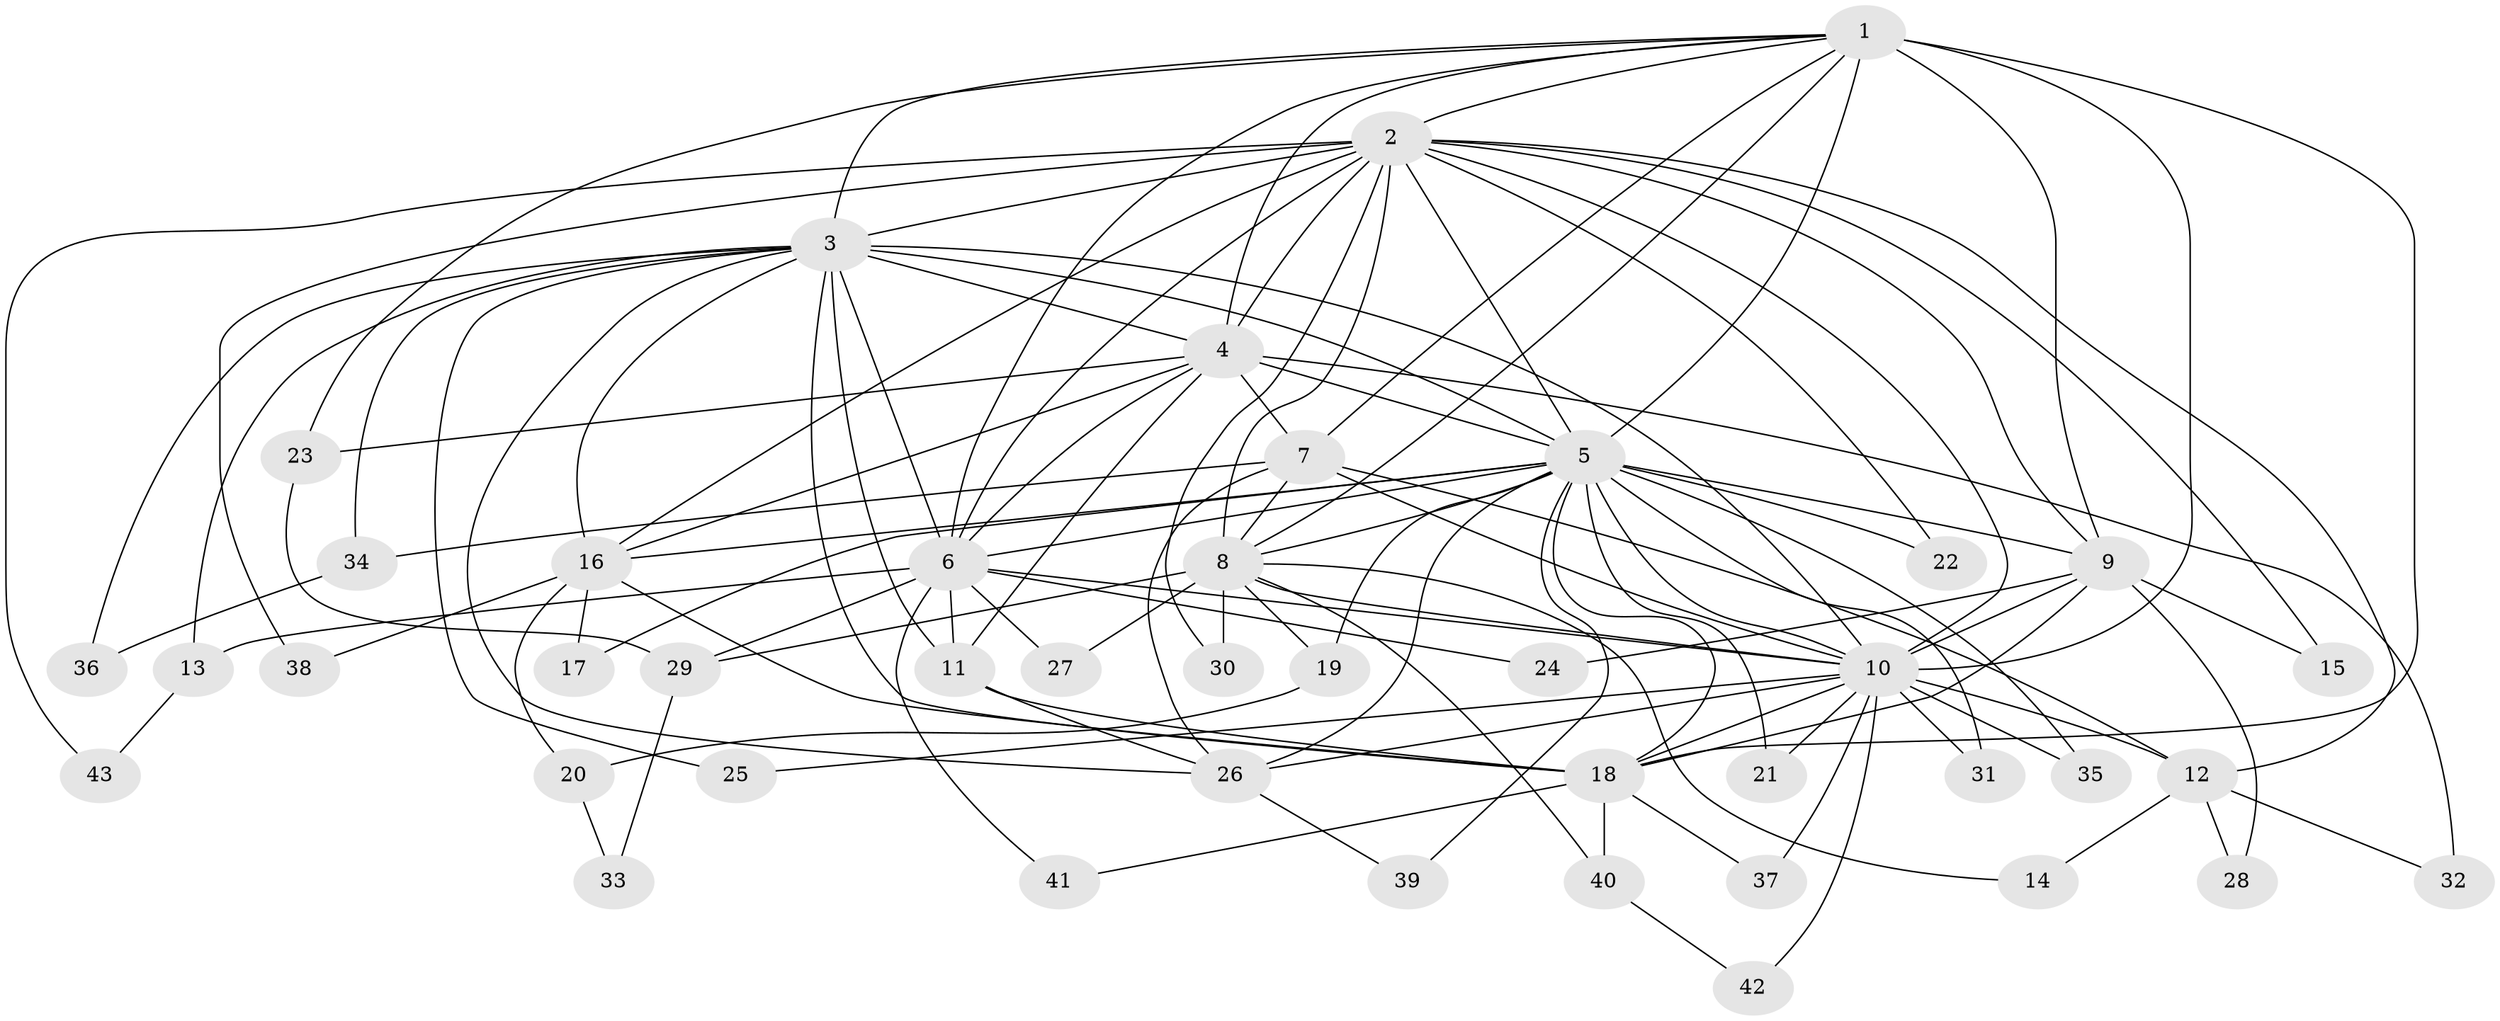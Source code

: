 // original degree distribution, {23: 0.011627906976744186, 21: 0.011627906976744186, 13: 0.011627906976744186, 19: 0.03488372093023256, 20: 0.011627906976744186, 14: 0.011627906976744186, 15: 0.011627906976744186, 17: 0.011627906976744186, 3: 0.18604651162790697, 11: 0.011627906976744186, 4: 0.05813953488372093, 5: 0.023255813953488372, 6: 0.011627906976744186, 2: 0.5581395348837209, 8: 0.023255813953488372, 7: 0.011627906976744186}
// Generated by graph-tools (version 1.1) at 2025/35/03/09/25 02:35:12]
// undirected, 43 vertices, 111 edges
graph export_dot {
graph [start="1"]
  node [color=gray90,style=filled];
  1;
  2;
  3;
  4;
  5;
  6;
  7;
  8;
  9;
  10;
  11;
  12;
  13;
  14;
  15;
  16;
  17;
  18;
  19;
  20;
  21;
  22;
  23;
  24;
  25;
  26;
  27;
  28;
  29;
  30;
  31;
  32;
  33;
  34;
  35;
  36;
  37;
  38;
  39;
  40;
  41;
  42;
  43;
  1 -- 2 [weight=4.0];
  1 -- 3 [weight=3.0];
  1 -- 4 [weight=4.0];
  1 -- 5 [weight=4.0];
  1 -- 6 [weight=2.0];
  1 -- 7 [weight=1.0];
  1 -- 8 [weight=2.0];
  1 -- 9 [weight=1.0];
  1 -- 10 [weight=10.0];
  1 -- 18 [weight=6.0];
  1 -- 23 [weight=2.0];
  2 -- 3 [weight=2.0];
  2 -- 4 [weight=4.0];
  2 -- 5 [weight=4.0];
  2 -- 6 [weight=3.0];
  2 -- 8 [weight=1.0];
  2 -- 9 [weight=1.0];
  2 -- 10 [weight=1.0];
  2 -- 12 [weight=1.0];
  2 -- 15 [weight=1.0];
  2 -- 16 [weight=1.0];
  2 -- 22 [weight=1.0];
  2 -- 30 [weight=1.0];
  2 -- 38 [weight=1.0];
  2 -- 43 [weight=1.0];
  3 -- 4 [weight=2.0];
  3 -- 5 [weight=2.0];
  3 -- 6 [weight=1.0];
  3 -- 10 [weight=1.0];
  3 -- 11 [weight=1.0];
  3 -- 13 [weight=1.0];
  3 -- 16 [weight=1.0];
  3 -- 18 [weight=1.0];
  3 -- 25 [weight=1.0];
  3 -- 26 [weight=1.0];
  3 -- 34 [weight=1.0];
  3 -- 36 [weight=1.0];
  4 -- 5 [weight=4.0];
  4 -- 6 [weight=2.0];
  4 -- 7 [weight=10.0];
  4 -- 11 [weight=1.0];
  4 -- 16 [weight=1.0];
  4 -- 23 [weight=1.0];
  4 -- 32 [weight=1.0];
  5 -- 6 [weight=2.0];
  5 -- 8 [weight=1.0];
  5 -- 9 [weight=1.0];
  5 -- 10 [weight=2.0];
  5 -- 16 [weight=1.0];
  5 -- 17 [weight=1.0];
  5 -- 18 [weight=1.0];
  5 -- 19 [weight=1.0];
  5 -- 21 [weight=1.0];
  5 -- 22 [weight=1.0];
  5 -- 26 [weight=1.0];
  5 -- 31 [weight=1.0];
  5 -- 35 [weight=1.0];
  5 -- 39 [weight=1.0];
  6 -- 10 [weight=1.0];
  6 -- 11 [weight=1.0];
  6 -- 13 [weight=1.0];
  6 -- 24 [weight=1.0];
  6 -- 27 [weight=1.0];
  6 -- 29 [weight=1.0];
  6 -- 41 [weight=1.0];
  7 -- 8 [weight=1.0];
  7 -- 10 [weight=2.0];
  7 -- 12 [weight=1.0];
  7 -- 26 [weight=1.0];
  7 -- 34 [weight=1.0];
  8 -- 10 [weight=1.0];
  8 -- 14 [weight=1.0];
  8 -- 19 [weight=1.0];
  8 -- 27 [weight=1.0];
  8 -- 29 [weight=1.0];
  8 -- 30 [weight=1.0];
  8 -- 40 [weight=1.0];
  9 -- 10 [weight=2.0];
  9 -- 15 [weight=1.0];
  9 -- 18 [weight=1.0];
  9 -- 24 [weight=1.0];
  9 -- 28 [weight=1.0];
  10 -- 12 [weight=1.0];
  10 -- 18 [weight=1.0];
  10 -- 21 [weight=1.0];
  10 -- 25 [weight=1.0];
  10 -- 26 [weight=1.0];
  10 -- 31 [weight=1.0];
  10 -- 35 [weight=1.0];
  10 -- 37 [weight=1.0];
  10 -- 42 [weight=1.0];
  11 -- 18 [weight=1.0];
  11 -- 26 [weight=1.0];
  12 -- 14 [weight=1.0];
  12 -- 28 [weight=1.0];
  12 -- 32 [weight=1.0];
  13 -- 43 [weight=1.0];
  16 -- 17 [weight=1.0];
  16 -- 18 [weight=1.0];
  16 -- 20 [weight=1.0];
  16 -- 38 [weight=1.0];
  18 -- 37 [weight=1.0];
  18 -- 40 [weight=1.0];
  18 -- 41 [weight=1.0];
  19 -- 20 [weight=1.0];
  20 -- 33 [weight=1.0];
  23 -- 29 [weight=1.0];
  26 -- 39 [weight=1.0];
  29 -- 33 [weight=1.0];
  34 -- 36 [weight=1.0];
  40 -- 42 [weight=1.0];
}
